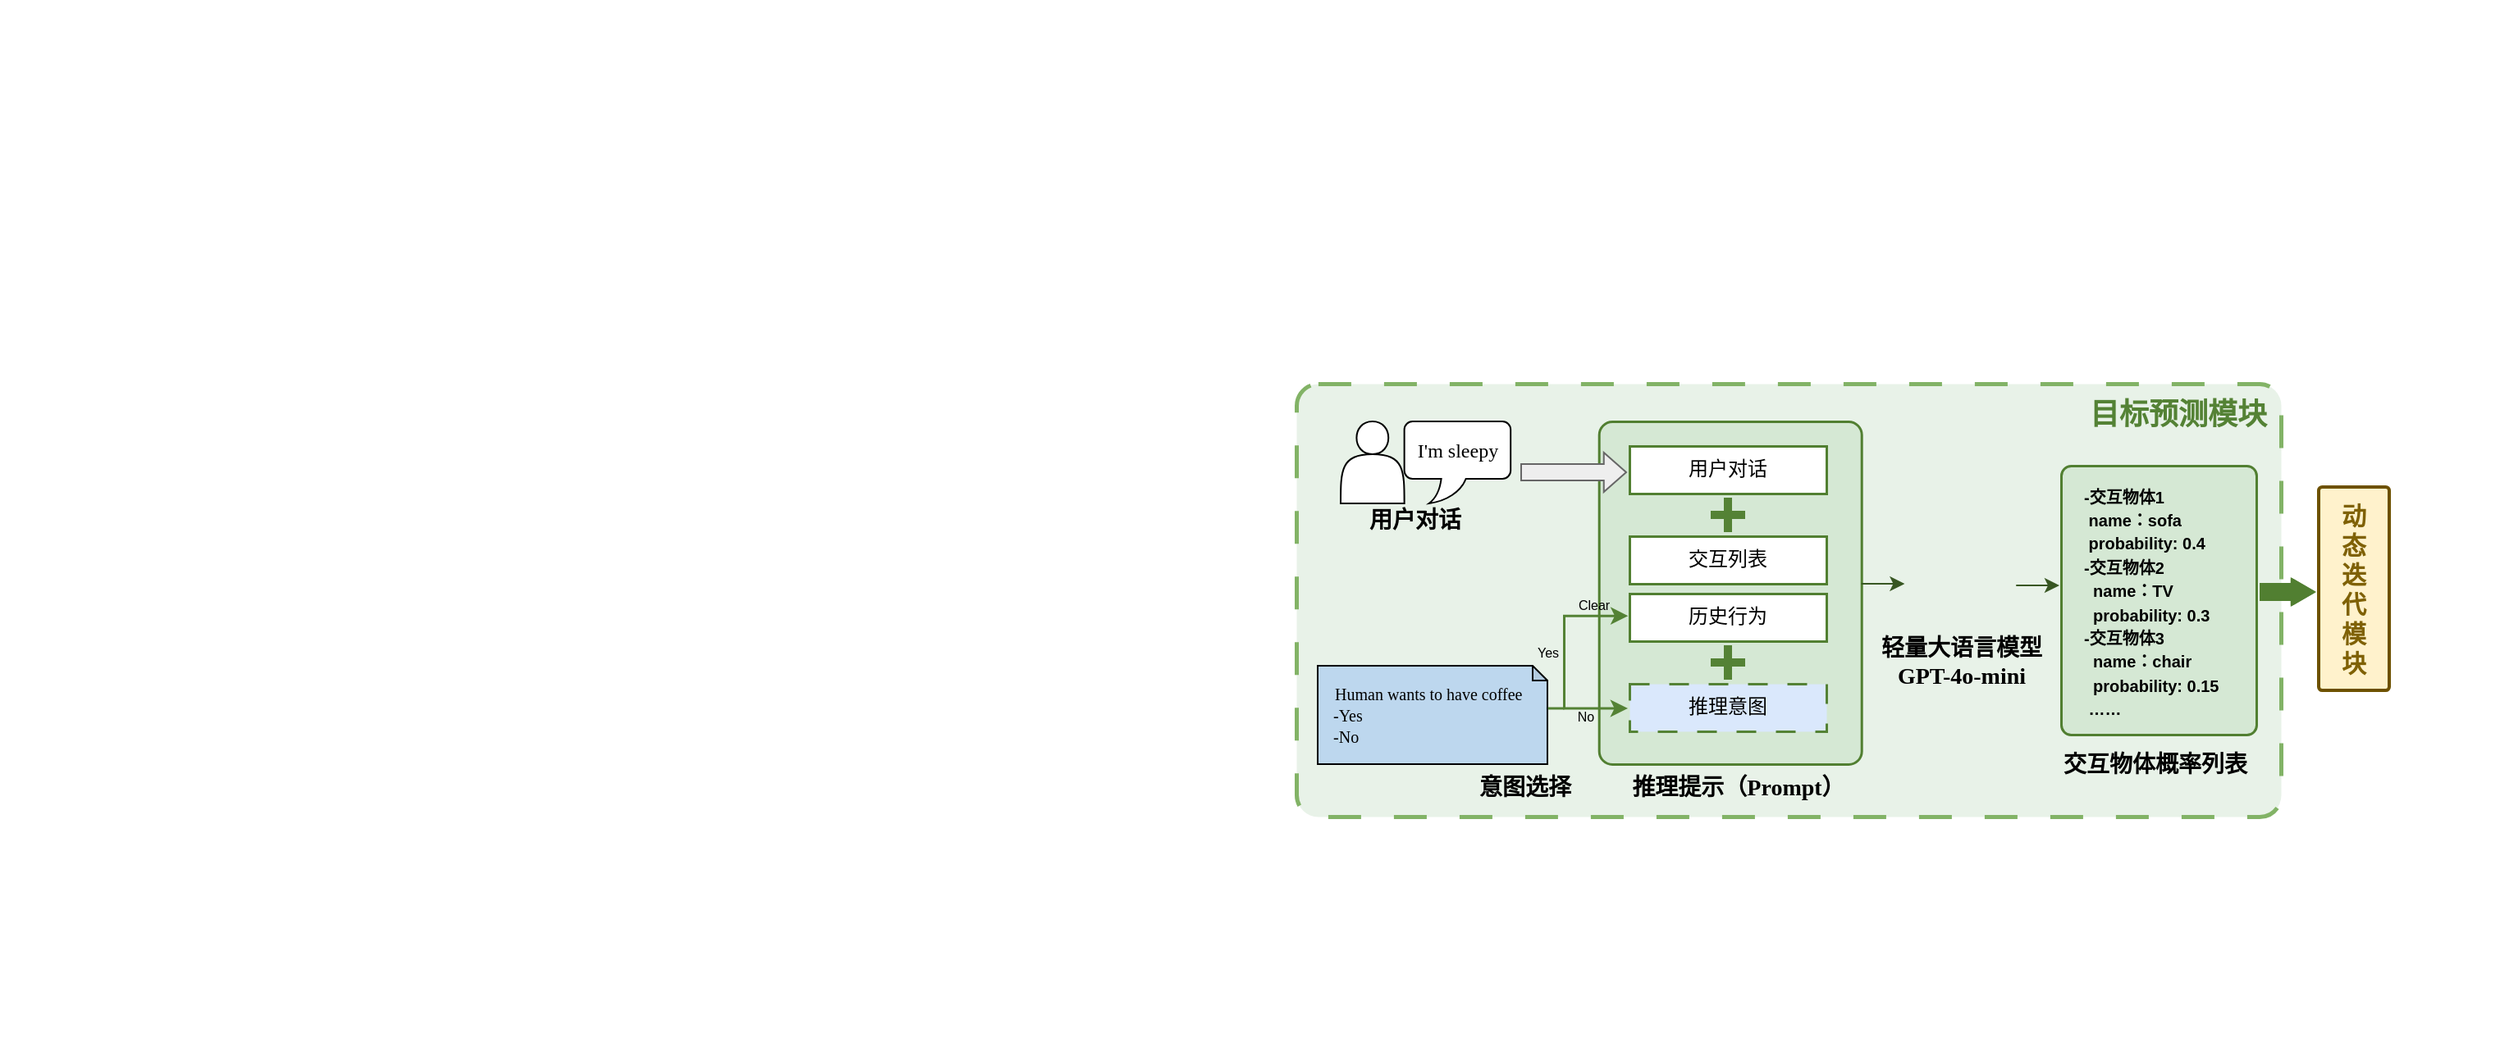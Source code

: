 <mxfile version="26.2.12">
  <diagram name="第 1 页" id="XD0qNdfzVpc5fez3cEbL">
    <mxGraphModel dx="1420" dy="965" grid="1" gridSize="10" guides="1" tooltips="1" connect="1" arrows="1" fold="1" page="1" pageScale="1" pageWidth="827" pageHeight="1169" math="0" shadow="0">
      <root>
        <mxCell id="0" />
        <mxCell id="1" parent="0" />
        <mxCell id="Pevi6lEuzVazkCSeS_fv-1" value="" style="rounded=1;arcSize=5;whiteSpace=wrap;html=1;fillColor=light-dark(#e8f2e8, #1f2f1e);strokeColor=#82b366;dashed=1;dashPattern=8 8;strokeWidth=2.5;movable=1;resizable=1;rotatable=1;deletable=1;editable=1;locked=0;connectable=1;" parent="1" vertex="1">
          <mxGeometry x="877" y="728" width="600" height="264" as="geometry" />
        </mxCell>
        <mxCell id="Pevi6lEuzVazkCSeS_fv-25" value="" style="group" parent="1" vertex="1" connectable="0">
          <mxGeometry x="1242" y="804" width="367" height="232" as="geometry" />
        </mxCell>
        <mxCell id="Pevi6lEuzVazkCSeS_fv-26" value="" style="shape=image;html=1;verticalAlign=top;verticalLabelPosition=bottom;labelBackgroundColor=#ffffff;imageAspect=0;aspect=fixed;image=https://cdn0.iconfinder.com/data/icons/phosphor-light-vol-1/256/brain-light-128.png;imageBackground=none;imageBorder=none;movable=1;resizable=1;rotatable=1;deletable=1;editable=1;locked=0;connectable=1;" parent="Pevi6lEuzVazkCSeS_fv-25" vertex="1">
          <mxGeometry x="3.5" y="7.5" width="73" height="73" as="geometry" />
        </mxCell>
        <mxCell id="Pevi6lEuzVazkCSeS_fv-27" value="" style="group;fontStyle=0;strokeWidth=1;movable=1;resizable=1;rotatable=1;deletable=1;editable=1;locked=0;connectable=1;" parent="Pevi6lEuzVazkCSeS_fv-25" vertex="1" connectable="0">
          <mxGeometry width="116.436" height="165" as="geometry" />
        </mxCell>
        <mxCell id="Pevi6lEuzVazkCSeS_fv-28" value="&lt;font style=&quot;font-size: 14px;&quot;&gt;&lt;font style=&quot;&quot; face=&quot;Times New Roman&quot;&gt;&lt;b style=&quot;&quot;&gt;轻量大语言模型&lt;/b&gt;&lt;/font&gt;&lt;br&gt;&lt;/font&gt;&lt;div&gt;&lt;font style=&quot;font-size: 14px;&quot; face=&quot;Times New Roman&quot;&gt;&lt;b style=&quot;&quot;&gt;GPT-4o-mini&lt;/b&gt;&lt;/font&gt;&lt;/div&gt;" style="text;html=1;align=center;verticalAlign=middle;resizable=1;points=[];autosize=1;strokeColor=none;fillColor=none;movable=1;rotatable=1;deletable=1;editable=1;locked=0;connectable=1;" parent="Pevi6lEuzVazkCSeS_fv-27" vertex="1">
          <mxGeometry x="-20.004" y="68.5" width="120" height="50" as="geometry" />
        </mxCell>
        <mxCell id="9R25x5qAeBOHMjVrGIi3-11" style="edgeStyle=orthogonalEdgeStyle;rounded=1;orthogonalLoop=1;jettySize=auto;html=1;fillColor=#1ba1e2;strokeColor=light-dark(#385723, #28ab6a);curved=0;movable=1;resizable=1;rotatable=1;deletable=1;editable=1;locked=0;connectable=1;" edge="1" parent="Pevi6lEuzVazkCSeS_fv-27">
          <mxGeometry relative="1" as="geometry">
            <mxPoint x="73.62" y="47" as="sourcePoint" />
            <mxPoint x="99.62" y="47" as="targetPoint" />
            <Array as="points">
              <mxPoint x="99.99" y="47.21" />
              <mxPoint x="99.99" y="47.21" />
            </Array>
          </mxGeometry>
        </mxCell>
        <mxCell id="9R25x5qAeBOHMjVrGIi3-20" value="&lt;font face=&quot;Times New Roman&quot;&gt;&lt;span style=&quot;font-size: 14px;&quot;&gt;&lt;b&gt;交互物体概率列表&lt;/b&gt;&lt;/span&gt;&lt;/font&gt;" style="text;html=1;align=center;verticalAlign=middle;resizable=1;points=[];autosize=1;strokeColor=none;fillColor=none;movable=1;rotatable=1;deletable=1;editable=1;locked=0;connectable=1;" vertex="1" parent="Pevi6lEuzVazkCSeS_fv-25">
          <mxGeometry x="93.003" y="142" width="130" height="29" as="geometry" />
        </mxCell>
        <mxCell id="Pevi6lEuzVazkCSeS_fv-58" value="" style="shape=flexArrow;endArrow=classic;html=1;rounded=0;fillColor=light-dark(#517f31, #2566a8);strokeColor=light-dark(#517f31, #ededed);endWidth=5.2;endSize=4.356;movable=1;resizable=1;rotatable=1;deletable=1;editable=1;locked=0;connectable=1;" parent="Pevi6lEuzVazkCSeS_fv-25" edge="1">
          <mxGeometry width="50" height="50" relative="1" as="geometry">
            <mxPoint x="222" y="51" as="sourcePoint" />
            <mxPoint x="256" y="51" as="targetPoint" />
            <Array as="points">
              <mxPoint x="232" y="51" />
            </Array>
          </mxGeometry>
        </mxCell>
        <mxCell id="9R25x5qAeBOHMjVrGIi3-17" value="" style="rounded=1;arcSize=5;whiteSpace=wrap;html=1;fillColor=#fff2cc;strokeColor=light-dark(#6D5100,#000000);strokeWidth=2;movable=1;resizable=1;rotatable=1;deletable=1;editable=1;locked=0;connectable=1;" vertex="1" parent="Pevi6lEuzVazkCSeS_fv-25">
          <mxGeometry x="258" y="-13" width="43" height="124" as="geometry" />
        </mxCell>
        <mxCell id="9R25x5qAeBOHMjVrGIi3-18" value="&lt;font face=&quot;Times New Roman&quot;&gt;&lt;span style=&quot;font-size: 15px;&quot;&gt;动&lt;/span&gt;&lt;/font&gt;&lt;div&gt;&lt;font face=&quot;Times New Roman&quot;&gt;&lt;span style=&quot;font-size: 15px;&quot;&gt;态&lt;/span&gt;&lt;/font&gt;&lt;/div&gt;&lt;div&gt;&lt;font face=&quot;Times New Roman&quot;&gt;&lt;span style=&quot;font-size: 15px;&quot;&gt;迭&lt;/span&gt;&lt;/font&gt;&lt;/div&gt;&lt;div&gt;&lt;font face=&quot;Times New Roman&quot;&gt;&lt;span style=&quot;font-size: 15px;&quot;&gt;代&lt;/span&gt;&lt;/font&gt;&lt;/div&gt;&lt;div&gt;&lt;font face=&quot;Times New Roman&quot;&gt;&lt;span style=&quot;font-size: 15px;&quot;&gt;模&lt;/span&gt;&lt;/font&gt;&lt;/div&gt;&lt;div&gt;&lt;font face=&quot;Times New Roman&quot;&gt;&lt;span style=&quot;font-size: 15px;&quot;&gt;块&lt;/span&gt;&lt;/font&gt;&lt;/div&gt;" style="text;html=1;align=center;verticalAlign=middle;resizable=1;points=[];autosize=1;strokeColor=none;fillColor=none;fontColor=light-dark(#7f6105, #69c195);fontStyle=1;movable=1;rotatable=1;deletable=1;editable=1;locked=0;connectable=1;" vertex="1" parent="Pevi6lEuzVazkCSeS_fv-25">
          <mxGeometry x="262.36" y="-11" width="33" height="120" as="geometry" />
        </mxCell>
        <mxCell id="Pevi6lEuzVazkCSeS_fv-4" value="" style="rounded=1;arcSize=5;whiteSpace=wrap;html=1;fillColor=#d5e8d4;strokeColor=light-dark(#517f31, #446e2c);align=center;verticalAlign=middle;fontFamily=Helvetica;fontSize=12;fontColor=default;strokeWidth=1.5;movable=1;resizable=1;rotatable=1;deletable=1;editable=1;locked=0;connectable=1;" parent="1" vertex="1">
          <mxGeometry x="1061.35" y="751" width="160" height="209" as="geometry" />
        </mxCell>
        <mxCell id="Pevi6lEuzVazkCSeS_fv-38" value="" style="group;strokeWidth=24;" parent="1" vertex="1" connectable="0">
          <mxGeometry x="830" y="1000" width="60" height="131" as="geometry" />
        </mxCell>
        <mxCell id="Pevi6lEuzVazkCSeS_fv-39" value="&lt;span style=&quot;color: rgba(0, 0, 0, 0); font-family: monospace; font-size: 0px; text-align: start;&quot;&gt;%3CmxGraphModel%3E%3Croot%3E%3CmxCell%20id%3D%220%22%2F%3E%3CmxCell%20id%3D%221%22%20parent%3D%220%22%2F%3E%3CmxCell%20id%3D%222%22%20value%3D%22%26lt%3Bb%26gt%3BEnv.%20Prompt%26lt%3B%2Fb%26gt%3B%22%20style%3D%22text%3Bhtml%3D1%3Balign%3Dcenter%3BverticalAlign%3Dmiddle%3Bresizable%3D0%3Bpoints%3D%5B%5D%3Bautosize%3D1%3BstrokeColor%3Dnone%3BfillColor%3Dnone%3B%22%20vertex%3D%221%22%20parent%3D%221%22%3E%3CmxGeometry%20x%3D%22235%22%20y%3D%22265%22%20width%3D%2290%22%20height%3D%2230%22%20as%3D%22geometry%22%2F%3E%3C%2FmxCell%3E%3C%2Froot%3E%3C%2FmxGraphModel%3E&lt;/span&gt;" style="text;html=1;align=center;verticalAlign=middle;resizable=0;points=[];autosize=1;strokeColor=none;fillColor=none;fontStyle=4" parent="Pevi6lEuzVazkCSeS_fv-38" vertex="1">
          <mxGeometry x="-742.117" y="-505.782" width="20" height="30" as="geometry" />
        </mxCell>
        <mxCell id="9R25x5qAeBOHMjVrGIi3-3" value="&lt;font&gt;用户对话&lt;/font&gt;" style="rounded=0;whiteSpace=wrap;html=1;pointerEvents=0;align=center;verticalAlign=top;fontFamily=Helvetica;fontSize=12;fontColor=default;fillColor=default;gradientColor=none;strokeColor=light-dark(#517f31, #ededed);strokeWidth=1.5;movable=1;resizable=1;rotatable=1;deletable=1;editable=1;locked=0;connectable=1;" vertex="1" parent="1">
          <mxGeometry x="1080" y="766" width="120" height="29" as="geometry" />
        </mxCell>
        <mxCell id="9R25x5qAeBOHMjVrGIi3-4" value="&lt;span style=&quot;line-height: 120%;&quot;&gt;&lt;font face=&quot;Helvetica&quot;&gt;交互列表&lt;/font&gt;&lt;/span&gt;" style="rounded=0;whiteSpace=wrap;html=1;pointerEvents=0;align=center;verticalAlign=top;fontFamily=Helvetica;fontSize=12;fontColor=default;fillColor=default;gradientColor=none;strokeColor=light-dark(#517f31, #ededed);strokeWidth=1.5;movable=1;resizable=1;rotatable=1;deletable=1;editable=1;locked=0;connectable=1;" vertex="1" parent="1">
          <mxGeometry x="1080" y="821" width="120" height="29" as="geometry" />
        </mxCell>
        <mxCell id="9R25x5qAeBOHMjVrGIi3-6" value="" style="shape=cross;whiteSpace=wrap;html=1;fillColor=light-dark(#548235, #ededed);strokeColor=light-dark(#548235, #ededed);aspect=fixed;movable=1;resizable=1;rotatable=1;deletable=1;editable=1;locked=0;connectable=1;" vertex="1" parent="1">
          <mxGeometry x="1130" y="798" width="20" height="20" as="geometry" />
        </mxCell>
        <mxCell id="9R25x5qAeBOHMjVrGIi3-8" value="&lt;span style=&quot;line-height: 120%;&quot;&gt;&lt;font face=&quot;Helvetica&quot;&gt;历史行为&lt;/font&gt;&lt;/span&gt;" style="rounded=0;whiteSpace=wrap;html=1;pointerEvents=0;align=center;verticalAlign=top;fontFamily=Helvetica;fontSize=12;fontColor=default;fillColor=default;gradientColor=none;strokeColor=light-dark(#517f31, #ededed);strokeWidth=1.5;movable=1;resizable=1;rotatable=1;deletable=1;editable=1;locked=0;connectable=1;" vertex="1" parent="1">
          <mxGeometry x="1080" y="856" width="120" height="29" as="geometry" />
        </mxCell>
        <mxCell id="9R25x5qAeBOHMjVrGIi3-9" value="" style="shape=cross;whiteSpace=wrap;html=1;fillColor=light-dark(#548235, #ededed);strokeColor=light-dark(#548235, #ededed);aspect=fixed;movable=1;resizable=1;rotatable=1;deletable=1;editable=1;locked=0;connectable=1;" vertex="1" parent="1">
          <mxGeometry x="1130" y="888" width="20" height="20" as="geometry" />
        </mxCell>
        <mxCell id="9R25x5qAeBOHMjVrGIi3-10" value="&lt;span style=&quot;line-height: 120%;&quot;&gt;&lt;font face=&quot;Helvetica&quot;&gt;推理意图&lt;/font&gt;&lt;/span&gt;" style="rounded=0;whiteSpace=wrap;html=1;pointerEvents=0;align=center;verticalAlign=top;fontFamily=Helvetica;fontSize=12;fillColor=#dae8fc;strokeColor=light-dark(#548235, #5c79a3);strokeWidth=1.5;dashed=1;dashPattern=8 8;movable=1;resizable=1;rotatable=1;deletable=1;editable=1;locked=0;connectable=1;" vertex="1" parent="1">
          <mxGeometry x="1080" y="911" width="120" height="29" as="geometry" />
        </mxCell>
        <mxCell id="Pevi6lEuzVazkCSeS_fv-41" value="&lt;div style=&quot;line-height: 100%;&quot;&gt;&lt;span style=&quot;background-color: transparent; color: light-dark(rgb(0, 0, 0), rgb(255, 255, 255)); font-family: &amp;quot;Times New Roman&amp;quot;;&quot;&gt;&amp;nbsp; &lt;font style=&quot;font-size: 10px;&quot;&gt;&amp;nbsp;&lt;/font&gt;&lt;/span&gt;&lt;span style=&quot;background-color: transparent; color: light-dark(rgb(0, 0, 0), rgb(255, 255, 255)); font-family: &amp;quot;Times New Roman&amp;quot;;&quot;&gt;&lt;font style=&quot;font-size: 10px;&quot;&gt;Human wants to have coffee&lt;/font&gt;&lt;/span&gt;&lt;/div&gt;&lt;div style=&quot;line-height: 100%;&quot;&gt;&lt;span style=&quot;font-family: &amp;quot;Times New Roman&amp;quot;; background-color: transparent; color: light-dark(rgb(0, 0, 0), rgb(255, 255, 255));&quot;&gt;&lt;font style=&quot;font-size: 10px;&quot;&gt;&amp;nbsp; &amp;nbsp;-Yes&lt;/font&gt;&lt;/span&gt;&lt;/div&gt;&lt;div style=&quot;line-height: 100%;&quot;&gt;&lt;font style=&quot;font-size: 10px;&quot;&gt;&lt;span style=&quot;font-family: &amp;quot;Times New Roman&amp;quot;; background-color: transparent; color: light-dark(rgb(0, 0, 0), rgb(255, 255, 255));&quot;&gt;&amp;nbsp; &amp;nbsp;-&lt;/span&gt;&lt;span style=&quot;font-family: &amp;quot;Times New Roman&amp;quot;; background-color: transparent; color: light-dark(rgb(0, 0, 0), rgb(255, 255, 255));&quot;&gt;No&lt;/span&gt;&lt;/font&gt;&lt;/div&gt;" style="shape=note;whiteSpace=wrap;html=1;backgroundOutline=1;darkOpacity=0.05;align=left;size=9;fillColor=light-dark(#bdd7ee, #ededed);movable=1;resizable=1;rotatable=1;deletable=1;editable=1;locked=0;connectable=1;" parent="1" vertex="1">
          <mxGeometry x="890" y="900" width="140" height="60" as="geometry" />
        </mxCell>
        <mxCell id="Pevi6lEuzVazkCSeS_fv-42" value="&lt;font style=&quot;font-size: 14px;&quot; face=&quot;Times New Roman&quot;&gt;&lt;b style=&quot;&quot;&gt;意图选择&lt;/b&gt;&lt;/font&gt;" style="text;html=1;align=center;verticalAlign=middle;resizable=1;points=[];autosize=1;strokeColor=none;fillColor=none;movable=1;rotatable=1;deletable=1;editable=1;locked=0;connectable=1;" parent="1" vertex="1">
          <mxGeometry x="976.0" y="959.999" width="80" height="30" as="geometry" />
        </mxCell>
        <mxCell id="Pevi6lEuzVazkCSeS_fv-46" value="" style="endArrow=none;html=1;rounded=0;strokeColor=light-dark(#548235, #ededed);strokeWidth=1.5;movable=1;resizable=1;rotatable=1;deletable=1;editable=1;locked=0;connectable=1;" parent="1" edge="1">
          <mxGeometry width="50" height="50" relative="1" as="geometry">
            <mxPoint x="1030" y="925.75" as="sourcePoint" />
            <mxPoint x="1040" y="925.75" as="targetPoint" />
          </mxGeometry>
        </mxCell>
        <mxCell id="Pevi6lEuzVazkCSeS_fv-32" value="" style="shape=actor;whiteSpace=wrap;html=1;aspect=fixed;movable=1;resizable=1;rotatable=1;deletable=1;editable=1;locked=0;connectable=1;" parent="1" vertex="1">
          <mxGeometry x="904" y="751" width="38.81" height="50" as="geometry" />
        </mxCell>
        <mxCell id="Pevi6lEuzVazkCSeS_fv-33" value="&lt;font face=&quot;Times New Roman&quot;&gt;I&#39;m sleepy&lt;/font&gt;" style="whiteSpace=wrap;html=1;shape=mxgraph.basic.roundRectCallout;dx=30;dy=15;size=5;boundedLbl=1;movable=1;resizable=1;rotatable=1;deletable=1;editable=1;locked=0;connectable=1;" parent="1" vertex="1">
          <mxGeometry x="942.806" y="751" width="64.78" height="50" as="geometry" />
        </mxCell>
        <mxCell id="Pevi6lEuzVazkCSeS_fv-34" value="&lt;font face=&quot;Times New Roman&quot; style=&quot;font-size: 14px;&quot;&gt;&lt;b&gt;用户对话&lt;/b&gt;&lt;/font&gt;" style="text;html=1;align=center;verticalAlign=middle;resizable=1;points=[];autosize=1;strokeColor=none;fillColor=none;movable=1;rotatable=1;deletable=1;editable=1;locked=0;connectable=1;" parent="1" vertex="1">
          <mxGeometry x="911.8" y="797" width="74" height="29" as="geometry" />
        </mxCell>
        <mxCell id="Pevi6lEuzVazkCSeS_fv-43" value="&lt;font style=&quot;font-size: 18px;&quot; face=&quot;Times New Roman&quot;&gt;目标预测模块&lt;/font&gt;" style="text;html=1;align=center;verticalAlign=middle;resizable=1;points=[];autosize=1;strokeColor=none;fillColor=none;fontColor=light-dark(#548235, #69c195);fontStyle=1;movable=1;rotatable=1;deletable=1;editable=1;locked=0;connectable=1;" parent="1" vertex="1">
          <mxGeometry x="1351" y="730" width="126" height="34" as="geometry" />
        </mxCell>
        <mxCell id="Pevi6lEuzVazkCSeS_fv-24" value="&lt;font face=&quot;Times New Roman&quot; style=&quot;font-size: 14px;&quot;&gt;&lt;b style=&quot;&quot;&gt;推理提示（Prompt）&lt;/b&gt;&lt;/font&gt;" style="text;html=1;align=center;verticalAlign=middle;resizable=1;points=[];autosize=1;strokeColor=none;fillColor=none;movable=1;rotatable=1;deletable=1;editable=1;locked=0;connectable=1;" parent="1" vertex="1">
          <mxGeometry x="1071.353" y="960" width="150" height="30" as="geometry" />
        </mxCell>
        <mxCell id="Pevi6lEuzVazkCSeS_fv-19" value="" style="endArrow=classic;startArrow=classic;html=1;rounded=0;entryX=-0.009;entryY=0.46;entryDx=0;entryDy=0;entryPerimeter=0;exitX=0.005;exitY=0.558;exitDx=0;exitDy=0;exitPerimeter=0;strokeColor=light-dark(#548235, #ededed);edgeStyle=elbowEdgeStyle;strokeWidth=1.5;movable=1;resizable=1;rotatable=1;deletable=1;editable=1;locked=0;connectable=1;" parent="1" target="9R25x5qAeBOHMjVrGIi3-8" edge="1">
          <mxGeometry width="50" height="50" relative="1" as="geometry">
            <mxPoint x="1078.78" y="925.74" as="sourcePoint" />
            <mxPoint x="1077.87" y="851.37" as="targetPoint" />
            <Array as="points">
              <mxPoint x="1040" y="901" />
            </Array>
          </mxGeometry>
        </mxCell>
        <mxCell id="Pevi6lEuzVazkCSeS_fv-20" value="&lt;font style=&quot;font-size: 8px;&quot;&gt;Yes&lt;/font&gt;" style="edgeLabel;html=1;align=center;verticalAlign=middle;resizable=1;points=[];movable=1;rotatable=1;deletable=1;editable=1;locked=0;connectable=1;labelBackgroundColor=none;" parent="Pevi6lEuzVazkCSeS_fv-19" vertex="1" connectable="0">
          <mxGeometry x="0.167" y="2" relative="1" as="geometry">
            <mxPoint x="-8" y="4" as="offset" />
          </mxGeometry>
        </mxCell>
        <mxCell id="Pevi6lEuzVazkCSeS_fv-21" value="&lt;font style=&quot;font-size: 8px;&quot;&gt;No&lt;/font&gt;" style="edgeLabel;html=1;align=center;verticalAlign=middle;resizable=1;points=[];movable=1;rotatable=1;deletable=1;editable=1;locked=0;connectable=1;labelBackgroundColor=none;" parent="Pevi6lEuzVazkCSeS_fv-19" vertex="1" connectable="0">
          <mxGeometry x="-0.241" y="1" relative="1" as="geometry">
            <mxPoint x="14" y="16" as="offset" />
          </mxGeometry>
        </mxCell>
        <mxCell id="Pevi6lEuzVazkCSeS_fv-22" value="&lt;font style=&quot;font-size: 8px;&quot;&gt;Clear&lt;/font&gt;" style="edgeLabel;html=1;align=center;verticalAlign=middle;resizable=1;points=[];fontSize=9;movable=1;rotatable=1;deletable=1;editable=1;locked=0;connectable=1;labelBackgroundColor=none;" parent="Pevi6lEuzVazkCSeS_fv-19" vertex="1" connectable="0">
          <mxGeometry x="0.6" y="1" relative="1" as="geometry">
            <mxPoint x="5" y="-6" as="offset" />
          </mxGeometry>
        </mxCell>
        <mxCell id="Pevi6lEuzVazkCSeS_fv-47" style="edgeStyle=orthogonalEdgeStyle;rounded=1;orthogonalLoop=1;jettySize=auto;html=1;fillColor=#1ba1e2;strokeColor=light-dark(#385723, #28ab6a);curved=0;movable=1;resizable=1;rotatable=1;deletable=1;editable=1;locked=0;connectable=1;" parent="1" edge="1">
          <mxGeometry relative="1" as="geometry">
            <mxPoint x="1221.35" y="850" as="sourcePoint" />
            <mxPoint x="1247.35" y="850" as="targetPoint" />
            <Array as="points">
              <mxPoint x="1247.72" y="850.21" />
              <mxPoint x="1247.72" y="850.21" />
            </Array>
          </mxGeometry>
        </mxCell>
        <mxCell id="Pevi6lEuzVazkCSeS_fv-45" value="" style="shape=singleArrow;whiteSpace=wrap;html=1;fillColor=light-dark(#eeeeee, #1a1a1a);strokeColor=#666666;gradientColor=none;arrowWidth=0.417;arrowSize=0.213;movable=1;resizable=1;rotatable=1;deletable=1;editable=1;locked=0;connectable=1;" parent="1" vertex="1">
          <mxGeometry x="1014" y="770" width="64" height="24" as="geometry" />
        </mxCell>
        <mxCell id="9R25x5qAeBOHMjVrGIi3-19" value="&lt;div&gt;&lt;font style=&quot;font-size: 10px;&quot;&gt;&lt;b&gt;&amp;nbsp; &amp;nbsp;&amp;nbsp;&lt;/b&gt;&lt;/font&gt;&lt;/div&gt;&lt;div&gt;&lt;b&gt;&lt;font style=&quot;font-size: 10px;&quot;&gt;&amp;nbsp;&lt;/font&gt;&lt;/b&gt;&lt;/div&gt;" style="rounded=1;arcSize=5;whiteSpace=wrap;html=1;fillColor=#d5e8d4;strokeColor=light-dark(#517f31, #446e2c);align=left;verticalAlign=middle;fontFamily=Helvetica;fontSize=12;fontColor=default;strokeWidth=1.5;movable=1;resizable=1;rotatable=1;deletable=1;editable=1;locked=0;connectable=1;" vertex="1" parent="1">
          <mxGeometry x="1343" y="778" width="119" height="164" as="geometry" />
        </mxCell>
        <mxCell id="9R25x5qAeBOHMjVrGIi3-21" value="&lt;div style=&quot;&quot;&gt;&lt;div&gt;&lt;span style=&quot;font-size: 10px;&quot;&gt;&lt;b&gt;&lt;br&gt;&lt;/b&gt;&lt;/span&gt;&lt;/div&gt;&lt;b style=&quot;font-size: 10px; background-color: transparent; color: light-dark(rgb(0, 0, 0), rgb(255, 255, 255));&quot;&gt;-交互物体1&lt;/b&gt;&lt;br&gt;&lt;b style=&quot;background-color: transparent; color: light-dark(rgb(0, 0, 0), rgb(255, 255, 255)); font-size: 10px;&quot;&gt;&amp;nbsp;name：sof&lt;/b&gt;&lt;span style=&quot;background-color: transparent; color: light-dark(rgb(0, 0, 0), rgb(255, 255, 255)); font-size: 10px;&quot;&gt;&lt;b&gt;a&lt;/b&gt;&lt;/span&gt;&lt;br&gt;&lt;span style=&quot;background-color: transparent; color: light-dark(rgb(0, 0, 0), rgb(255, 255, 255)); font-size: 10px;&quot;&gt;&lt;b&gt;&amp;nbsp;probability: 0&lt;/b&gt;&lt;/span&gt;&lt;b style=&quot;background-color: transparent; color: light-dark(rgb(0, 0, 0), rgb(255, 255, 255)); font-size: 10px;&quot;&gt;.4&lt;/b&gt;&lt;br&gt;&lt;b style=&quot;font-size: 10px; background-color: transparent; color: light-dark(rgb(0, 0, 0), rgb(255, 255, 255));&quot;&gt;-交互物体2&lt;/b&gt;&lt;br&gt;&lt;b style=&quot;background-color: transparent; color: light-dark(rgb(0, 0, 0), rgb(255, 255, 255)); font-size: 10px;&quot;&gt;&amp;nbsp; name：TV&lt;/b&gt;&lt;br&gt;&lt;span style=&quot;background-color: transparent; color: light-dark(rgb(0, 0, 0), rgb(255, 255, 255)); font-size: 10px;&quot;&gt;&lt;b&gt;&amp;nbsp; probability: 0&lt;/b&gt;&lt;/span&gt;&lt;b style=&quot;background-color: transparent; color: light-dark(rgb(0, 0, 0), rgb(255, 255, 255)); font-size: 10px;&quot;&gt;.3&lt;/b&gt;&lt;br&gt;&lt;b style=&quot;font-size: 10px; background-color: transparent; color: light-dark(rgb(0, 0, 0), rgb(255, 255, 255));&quot;&gt;-交互物体3&lt;/b&gt;&lt;br&gt;&lt;b style=&quot;background-color: transparent; color: light-dark(rgb(0, 0, 0), rgb(255, 255, 255)); font-size: 10px;&quot;&gt;&amp;nbsp; name：chair&lt;/b&gt;&lt;br&gt;&lt;span style=&quot;background-color: transparent; color: light-dark(rgb(0, 0, 0), rgb(255, 255, 255)); font-size: 10px;&quot;&gt;&lt;b&gt;&amp;nbsp; probability: 0&lt;/b&gt;&lt;/span&gt;&lt;b style=&quot;background-color: transparent; color: light-dark(rgb(0, 0, 0), rgb(255, 255, 255)); font-size: 10px;&quot;&gt;.15&lt;/b&gt;&lt;/div&gt;&lt;b style=&quot;background-color: transparent; color: light-dark(rgb(0, 0, 0), rgb(255, 255, 255)); font-size: 10px;&quot;&gt;&amp;nbsp;……&lt;/b&gt;&lt;br&gt;&lt;div style=&quot;&quot;&gt;&lt;br&gt;&lt;/div&gt;" style="text;html=1;align=left;verticalAlign=middle;whiteSpace=wrap;rounded=0;movable=1;resizable=1;rotatable=1;deletable=1;editable=1;locked=0;connectable=1;" vertex="1" parent="1">
          <mxGeometry x="1355" y="804" width="98" height="114" as="geometry" />
        </mxCell>
      </root>
    </mxGraphModel>
  </diagram>
</mxfile>
